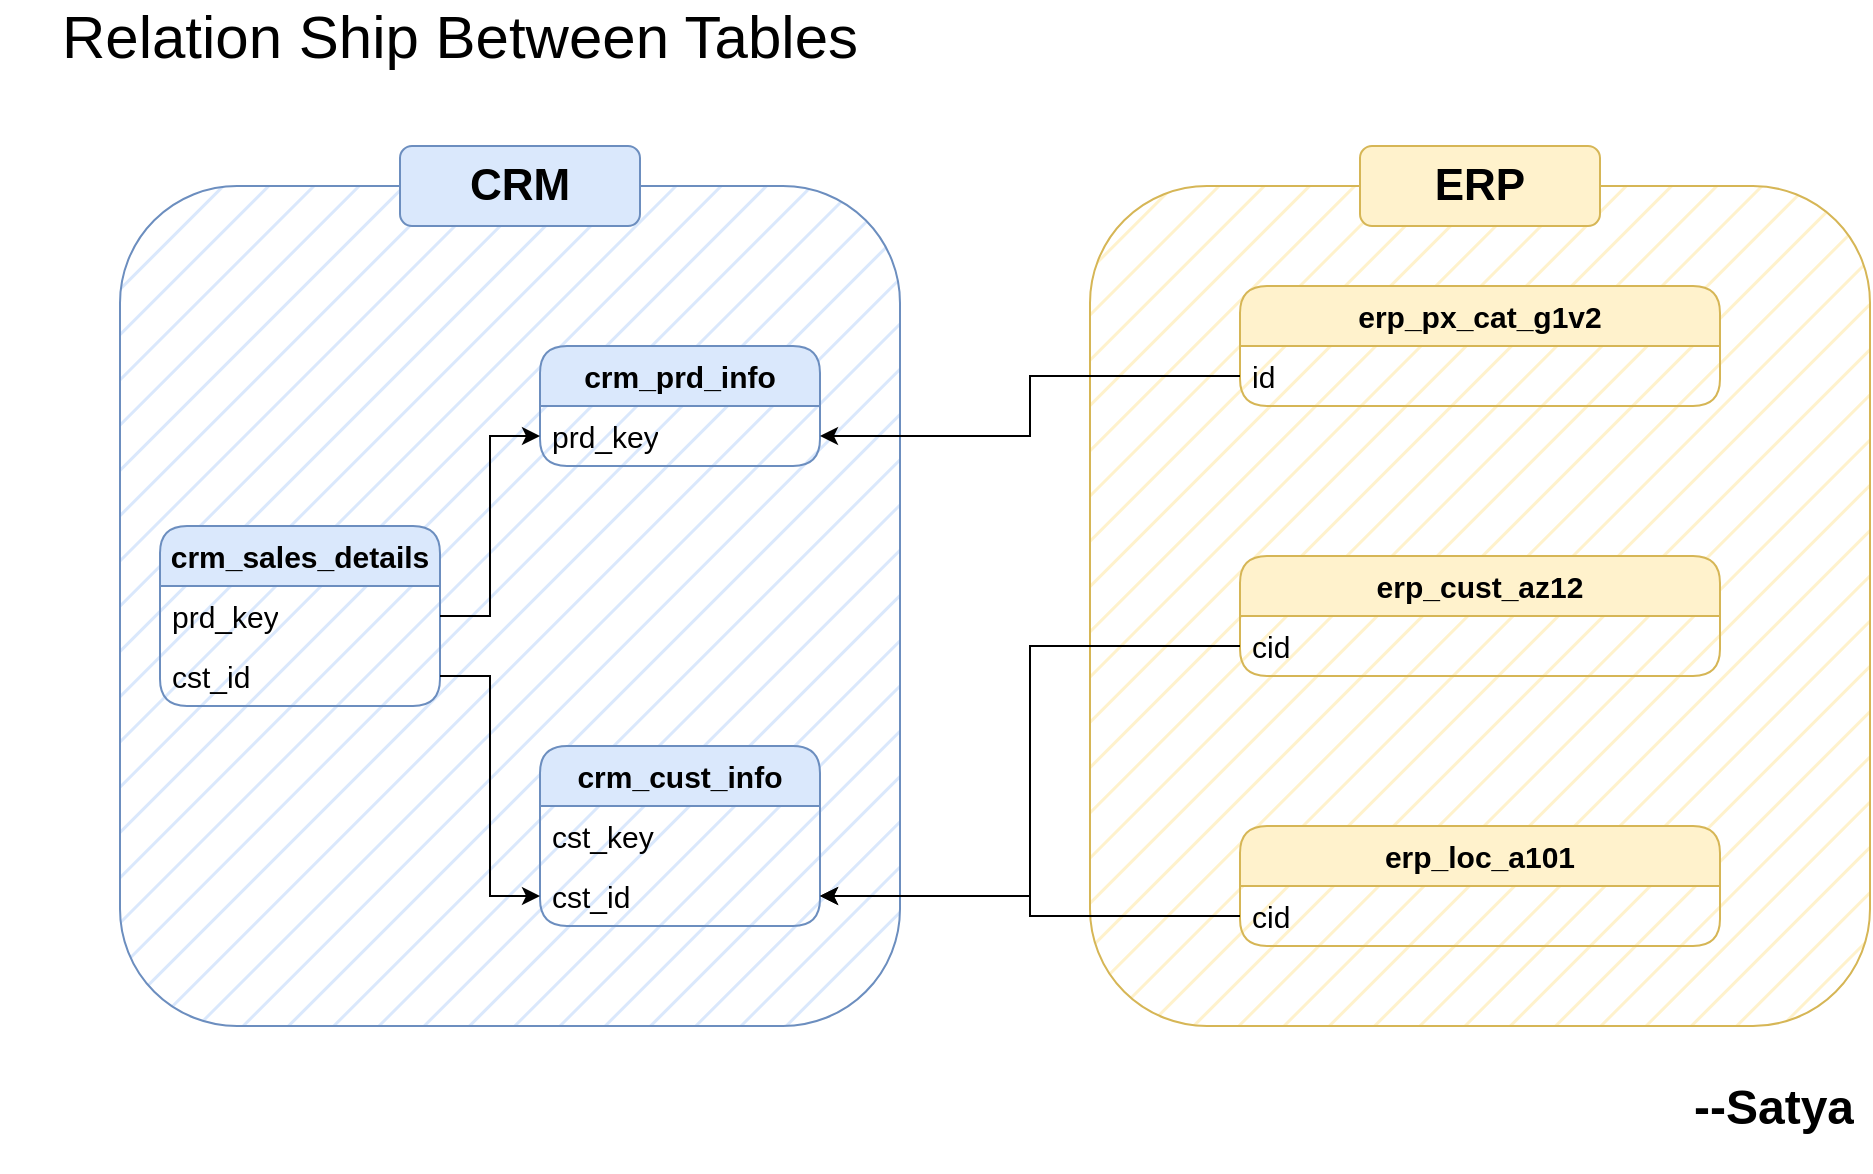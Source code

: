 <mxfile version="27.0.5">
  <diagram name="Page-1" id="REg_WFNvGIkw-i9zwzp2">
    <mxGraphModel dx="1209" dy="794" grid="1" gridSize="10" guides="1" tooltips="1" connect="1" arrows="1" fold="1" page="1" pageScale="1" pageWidth="850" pageHeight="1100" math="0" shadow="0">
      <root>
        <mxCell id="0" />
        <mxCell id="1" parent="0" />
        <mxCell id="km6F-r5Ef5WqsHs4ZmL4-1" value="" style="rounded=1;whiteSpace=wrap;html=1;fillColor=#dae8fc;strokeColor=#6c8ebf;fillStyle=hatch;" vertex="1" parent="1">
          <mxGeometry x="140" y="160" width="390" height="420" as="geometry" />
        </mxCell>
        <mxCell id="km6F-r5Ef5WqsHs4ZmL4-2" value="" style="rounded=1;whiteSpace=wrap;html=1;fillColor=#fff2cc;strokeColor=#d6b656;fillStyle=hatch;" vertex="1" parent="1">
          <mxGeometry x="625" y="160" width="390" height="420" as="geometry" />
        </mxCell>
        <mxCell id="km6F-r5Ef5WqsHs4ZmL4-3" value="&lt;font style=&quot;font-size: 22px;&quot;&gt;&lt;b&gt;CRM&lt;/b&gt;&lt;/font&gt;" style="rounded=1;whiteSpace=wrap;html=1;fillColor=#dae8fc;strokeColor=#6c8ebf;" vertex="1" parent="1">
          <mxGeometry x="280" y="140" width="120" height="40" as="geometry" />
        </mxCell>
        <mxCell id="km6F-r5Ef5WqsHs4ZmL4-4" value="&lt;font style=&quot;font-size: 22px;&quot;&gt;&lt;b&gt;ERP&lt;/b&gt;&lt;/font&gt;" style="rounded=1;whiteSpace=wrap;html=1;fillColor=#fff2cc;strokeColor=#d6b656;" vertex="1" parent="1">
          <mxGeometry x="760" y="140" width="120" height="40" as="geometry" />
        </mxCell>
        <mxCell id="km6F-r5Ef5WqsHs4ZmL4-6" value="&lt;font style=&quot;font-size: 15px;&quot;&gt;&lt;b&gt;crm_sales_details&lt;/b&gt;&lt;/font&gt;" style="swimlane;fontStyle=0;childLayout=stackLayout;horizontal=1;startSize=30;horizontalStack=0;resizeParent=1;resizeParentMax=0;resizeLast=0;collapsible=1;marginBottom=0;whiteSpace=wrap;html=1;swimlaneFillColor=none;strokeWidth=1;perimeterSpacing=5;rounded=1;fillColor=#dae8fc;strokeColor=#6c8ebf;" vertex="1" parent="1">
          <mxGeometry x="160" y="330" width="140" height="90" as="geometry" />
        </mxCell>
        <mxCell id="km6F-r5Ef5WqsHs4ZmL4-7" value="&lt;font style=&quot;font-size: 15px;&quot;&gt;prd_key&lt;/font&gt;" style="text;strokeColor=none;fillColor=none;align=left;verticalAlign=middle;spacingLeft=4;spacingRight=4;overflow=hidden;points=[[0,0.5],[1,0.5]];portConstraint=eastwest;rotatable=0;whiteSpace=wrap;html=1;" vertex="1" parent="km6F-r5Ef5WqsHs4ZmL4-6">
          <mxGeometry y="30" width="140" height="30" as="geometry" />
        </mxCell>
        <mxCell id="km6F-r5Ef5WqsHs4ZmL4-8" value="&lt;font style=&quot;font-size: 15px;&quot;&gt;cst_id&lt;/font&gt;" style="text;strokeColor=none;fillColor=none;align=left;verticalAlign=middle;spacingLeft=4;spacingRight=4;overflow=hidden;points=[[0,0.5],[1,0.5]];portConstraint=eastwest;rotatable=0;whiteSpace=wrap;html=1;" vertex="1" parent="km6F-r5Ef5WqsHs4ZmL4-6">
          <mxGeometry y="60" width="140" height="30" as="geometry" />
        </mxCell>
        <mxCell id="km6F-r5Ef5WqsHs4ZmL4-17" value="&lt;font style=&quot;font-size: 15px;&quot;&gt;&lt;b&gt;crm_prd_info&lt;/b&gt;&lt;/font&gt;" style="swimlane;fontStyle=0;childLayout=stackLayout;horizontal=1;startSize=30;horizontalStack=0;resizeParent=1;resizeParentMax=0;resizeLast=0;collapsible=1;marginBottom=0;whiteSpace=wrap;html=1;swimlaneFillColor=none;strokeWidth=1;perimeterSpacing=5;rounded=1;fillColor=#dae8fc;strokeColor=#6c8ebf;" vertex="1" parent="1">
          <mxGeometry x="350" y="240" width="140" height="60" as="geometry" />
        </mxCell>
        <mxCell id="km6F-r5Ef5WqsHs4ZmL4-18" value="&lt;font style=&quot;font-size: 15px;&quot;&gt;prd_key&lt;/font&gt;" style="text;strokeColor=none;fillColor=none;align=left;verticalAlign=middle;spacingLeft=4;spacingRight=4;overflow=hidden;points=[[0,0.5],[1,0.5]];portConstraint=eastwest;rotatable=0;whiteSpace=wrap;html=1;" vertex="1" parent="km6F-r5Ef5WqsHs4ZmL4-17">
          <mxGeometry y="30" width="140" height="30" as="geometry" />
        </mxCell>
        <mxCell id="km6F-r5Ef5WqsHs4ZmL4-20" value="&lt;font style=&quot;font-size: 15px;&quot;&gt;&lt;b&gt;crm_cust_info&lt;/b&gt;&lt;/font&gt;" style="swimlane;fontStyle=0;childLayout=stackLayout;horizontal=1;startSize=30;horizontalStack=0;resizeParent=1;resizeParentMax=0;resizeLast=0;collapsible=1;marginBottom=0;whiteSpace=wrap;html=1;swimlaneFillColor=none;strokeWidth=1;perimeterSpacing=5;rounded=1;fillColor=#dae8fc;strokeColor=#6c8ebf;" vertex="1" parent="1">
          <mxGeometry x="350" y="440" width="140" height="90" as="geometry" />
        </mxCell>
        <mxCell id="km6F-r5Ef5WqsHs4ZmL4-22" value="&lt;font style=&quot;font-size: 15px;&quot;&gt;cst_key&lt;/font&gt;" style="text;strokeColor=none;fillColor=none;align=left;verticalAlign=middle;spacingLeft=4;spacingRight=4;overflow=hidden;points=[[0,0.5],[1,0.5]];portConstraint=eastwest;rotatable=0;whiteSpace=wrap;html=1;" vertex="1" parent="km6F-r5Ef5WqsHs4ZmL4-20">
          <mxGeometry y="30" width="140" height="30" as="geometry" />
        </mxCell>
        <mxCell id="km6F-r5Ef5WqsHs4ZmL4-21" value="&lt;font style=&quot;font-size: 15px;&quot;&gt;cst_id&lt;/font&gt;" style="text;strokeColor=none;fillColor=none;align=left;verticalAlign=middle;spacingLeft=4;spacingRight=4;overflow=hidden;points=[[0,0.5],[1,0.5]];portConstraint=eastwest;rotatable=0;whiteSpace=wrap;html=1;" vertex="1" parent="km6F-r5Ef5WqsHs4ZmL4-20">
          <mxGeometry y="60" width="140" height="30" as="geometry" />
        </mxCell>
        <mxCell id="km6F-r5Ef5WqsHs4ZmL4-23" style="edgeStyle=orthogonalEdgeStyle;rounded=0;orthogonalLoop=1;jettySize=auto;html=1;entryX=0;entryY=0.5;entryDx=0;entryDy=0;exitX=1;exitY=0.5;exitDx=0;exitDy=0;" edge="1" parent="1" source="km6F-r5Ef5WqsHs4ZmL4-8" target="km6F-r5Ef5WqsHs4ZmL4-21">
          <mxGeometry relative="1" as="geometry" />
        </mxCell>
        <mxCell id="km6F-r5Ef5WqsHs4ZmL4-24" style="edgeStyle=orthogonalEdgeStyle;rounded=0;orthogonalLoop=1;jettySize=auto;html=1;exitX=1;exitY=0.5;exitDx=0;exitDy=0;" edge="1" parent="1" source="km6F-r5Ef5WqsHs4ZmL4-7" target="km6F-r5Ef5WqsHs4ZmL4-18">
          <mxGeometry relative="1" as="geometry" />
        </mxCell>
        <mxCell id="km6F-r5Ef5WqsHs4ZmL4-29" value="&lt;b&gt;&lt;font style=&quot;font-size: 15px;&quot;&gt;erp_px_cat_g1v2&lt;/font&gt;&lt;/b&gt;" style="swimlane;fontStyle=0;childLayout=stackLayout;horizontal=1;startSize=30;horizontalStack=0;resizeParent=1;resizeParentMax=0;resizeLast=0;collapsible=1;marginBottom=0;whiteSpace=wrap;html=1;swimlaneFillColor=none;strokeWidth=1;perimeterSpacing=5;rounded=1;fillColor=#fff2cc;strokeColor=#d6b656;" vertex="1" parent="1">
          <mxGeometry x="700" y="210" width="240" height="60" as="geometry" />
        </mxCell>
        <mxCell id="km6F-r5Ef5WqsHs4ZmL4-30" value="&lt;font style=&quot;font-size: 15px;&quot;&gt;id&lt;/font&gt;" style="text;strokeColor=none;fillColor=none;align=left;verticalAlign=middle;spacingLeft=4;spacingRight=4;overflow=hidden;points=[[0,0.5],[1,0.5]];portConstraint=eastwest;rotatable=0;whiteSpace=wrap;html=1;" vertex="1" parent="km6F-r5Ef5WqsHs4ZmL4-29">
          <mxGeometry y="30" width="240" height="30" as="geometry" />
        </mxCell>
        <mxCell id="km6F-r5Ef5WqsHs4ZmL4-32" value="&lt;b&gt;&lt;font style=&quot;font-size: 15px;&quot;&gt;erp_cust_az12&lt;/font&gt;&lt;/b&gt;" style="swimlane;fontStyle=0;childLayout=stackLayout;horizontal=1;startSize=30;horizontalStack=0;resizeParent=1;resizeParentMax=0;resizeLast=0;collapsible=1;marginBottom=0;whiteSpace=wrap;html=1;swimlaneFillColor=none;strokeWidth=1;perimeterSpacing=5;rounded=1;fillColor=#fff2cc;strokeColor=#d6b656;" vertex="1" parent="1">
          <mxGeometry x="700" y="345" width="240" height="60" as="geometry" />
        </mxCell>
        <mxCell id="km6F-r5Ef5WqsHs4ZmL4-33" value="&lt;font style=&quot;font-size: 15px;&quot;&gt;cid&lt;/font&gt;" style="text;strokeColor=none;fillColor=none;align=left;verticalAlign=middle;spacingLeft=4;spacingRight=4;overflow=hidden;points=[[0,0.5],[1,0.5]];portConstraint=eastwest;rotatable=0;whiteSpace=wrap;html=1;" vertex="1" parent="km6F-r5Ef5WqsHs4ZmL4-32">
          <mxGeometry y="30" width="240" height="30" as="geometry" />
        </mxCell>
        <mxCell id="km6F-r5Ef5WqsHs4ZmL4-34" value="&lt;span style=&quot;font-size: 15px;&quot;&gt;&lt;b&gt;erp_loc_a101&lt;/b&gt;&lt;/span&gt;" style="swimlane;fontStyle=0;childLayout=stackLayout;horizontal=1;startSize=30;horizontalStack=0;resizeParent=1;resizeParentMax=0;resizeLast=0;collapsible=1;marginBottom=0;whiteSpace=wrap;html=1;swimlaneFillColor=none;strokeWidth=1;perimeterSpacing=5;rounded=1;fillColor=#fff2cc;strokeColor=#d6b656;" vertex="1" parent="1">
          <mxGeometry x="700" y="480" width="240" height="60" as="geometry" />
        </mxCell>
        <mxCell id="km6F-r5Ef5WqsHs4ZmL4-35" value="&lt;font style=&quot;font-size: 15px;&quot;&gt;cid&lt;/font&gt;" style="text;strokeColor=none;fillColor=none;align=left;verticalAlign=middle;spacingLeft=4;spacingRight=4;overflow=hidden;points=[[0,0.5],[1,0.5]];portConstraint=eastwest;rotatable=0;whiteSpace=wrap;html=1;" vertex="1" parent="km6F-r5Ef5WqsHs4ZmL4-34">
          <mxGeometry y="30" width="240" height="30" as="geometry" />
        </mxCell>
        <mxCell id="km6F-r5Ef5WqsHs4ZmL4-38" style="edgeStyle=orthogonalEdgeStyle;rounded=0;orthogonalLoop=1;jettySize=auto;html=1;entryX=1;entryY=0.5;entryDx=0;entryDy=0;" edge="1" parent="1" source="km6F-r5Ef5WqsHs4ZmL4-33" target="km6F-r5Ef5WqsHs4ZmL4-21">
          <mxGeometry relative="1" as="geometry" />
        </mxCell>
        <mxCell id="km6F-r5Ef5WqsHs4ZmL4-39" style="edgeStyle=orthogonalEdgeStyle;rounded=0;orthogonalLoop=1;jettySize=auto;html=1;entryX=1;entryY=0.5;entryDx=0;entryDy=0;" edge="1" parent="1" source="km6F-r5Ef5WqsHs4ZmL4-35" target="km6F-r5Ef5WqsHs4ZmL4-21">
          <mxGeometry relative="1" as="geometry" />
        </mxCell>
        <mxCell id="km6F-r5Ef5WqsHs4ZmL4-40" style="edgeStyle=orthogonalEdgeStyle;rounded=0;orthogonalLoop=1;jettySize=auto;html=1;entryX=1;entryY=0.5;entryDx=0;entryDy=0;" edge="1" parent="1" source="km6F-r5Ef5WqsHs4ZmL4-30" target="km6F-r5Ef5WqsHs4ZmL4-18">
          <mxGeometry relative="1" as="geometry" />
        </mxCell>
        <mxCell id="km6F-r5Ef5WqsHs4ZmL4-41" value="&lt;font style=&quot;font-size: 30px;&quot;&gt;Relation Ship Between Tables&lt;/font&gt;" style="text;html=1;align=center;verticalAlign=middle;whiteSpace=wrap;rounded=0;" vertex="1" parent="1">
          <mxGeometry x="80" y="70" width="460" height="30" as="geometry" />
        </mxCell>
        <mxCell id="km6F-r5Ef5WqsHs4ZmL4-43" value="&lt;h1 style=&quot;margin-top: 0px;&quot;&gt;--Satya&lt;/h1&gt;&lt;p&gt;&lt;br&gt;&lt;/p&gt;" style="text;html=1;whiteSpace=wrap;overflow=hidden;rounded=0;" vertex="1" parent="1">
          <mxGeometry x="925" y="600" width="90" height="50" as="geometry" />
        </mxCell>
      </root>
    </mxGraphModel>
  </diagram>
</mxfile>
